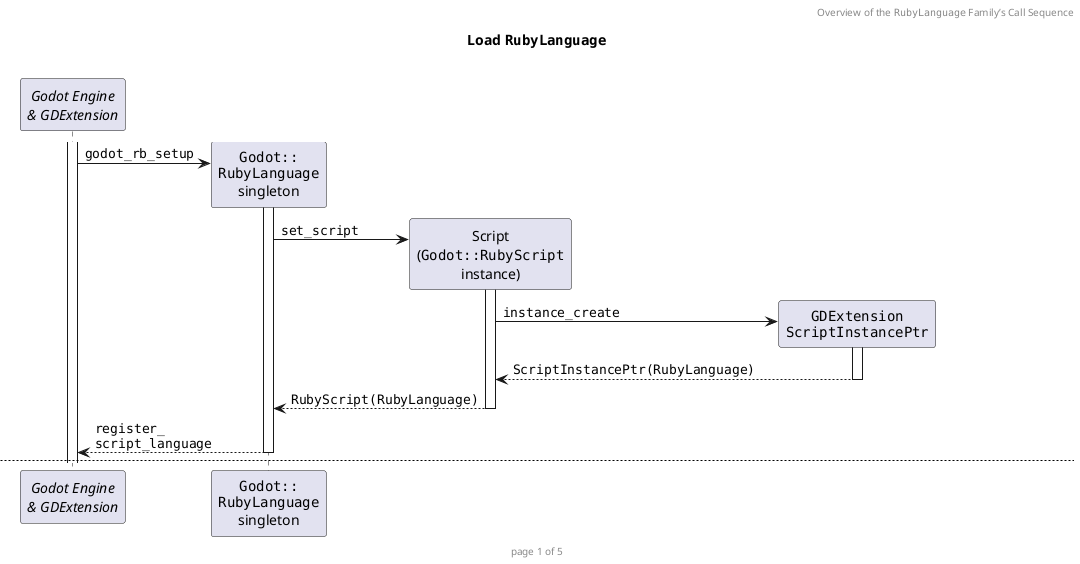 @startuml
autoactivate on
header Overview of the ""RubyLanguage"" Family’s Call Sequence
footer page %page% of %lastpage%

participant godot [
  //Godot Engine//
  //& GDExtension//
]
participant lang [
  ""Godot::""
  ""RubyLanguage""
  singleton
]
participant script [
  Script
  (""Godot::RubyScript""
  instance)
]
participant class [
  ""Godot::Object""
  class
]
participant instance [
  ""GDExtension""
  ""ScriptInstancePtr""
]
participant object [
  ""Godot::Object""
  instance
]

title Load ""RubyLanguage""
activate godot
create lang
godot -> lang: ""godot_rb_setup""
  create script
  lang -> script: ""set_script""
    create instance
    script -> instance: ""instance_create""
    return ""ScriptInstancePtr(RubyLanguage)""
  return ""RubyScript(RubyLanguage)""
return ""register_""\n""script_language""

newpage Load ""script.rb""
godot -> lang: ""create_script""
  create script
  lang -> script: ""initialize""
    script -> godot: ""super""
    return Godot internal ""Object""
      script -> script: ""set_script""
        create instance
        script -> instance: ""instance_create""
        return ""ScriptInstancePtr(RubyScript)""
      return ""RubyScript(RubyScript)""

  return ""self""
return ""Godot::RubyScript""


godot -> script: load
  create class
  script -> class: ""eval""
  return ""self""
return

newpage Instantiate ""MyScript""
godot -> script: ""new""
  script -> class: ""new""
    create object
    class -> object: ""initialize""
      object -> godot: ""super""
      return Blank-slate, script-less ""Godot::Object""
      object -> godot: ""set_script""
        godot -> instance: ""ScriptInstancePtr(RubyScript).instance_create""
          instance -> script: ""instance_create""
            script -> object: Protect from GC
            return
            script -> instance: ""script_instance_create""
            return ""self""
          return ""ScriptInstancePtr(Object)""
        return ""ScriptInstancePtr(Object)""
      return
    return ""self""
  return ""Godot::Object""\ninstance
  return ""Godot::Object"" instance

newpage: Check and Call (existent) ""MyScript#member"" (attribute or method)
godot -> script: ""get_members""
  script -> class: ""#instance_methods""
  return ""Array[Symbol]""
return ""Godot::Array[StringName]""
godot -> instance: call ""member""
  instance -> object: ""::member""
    object -> class: ""#member"" (instance method)
      note left: There’d probably seldom be an eigenclass.
      opt GDScript Interop
        class -> godot: Call GDScript (Godot Engine) method from Ruby
        return ""ret.to_godot""
      end
    return ""ret""
  return ""ret""
return ""ret.to_godot""

newpage Cleanup
note across:\
For Ruby objects, the destruction ❌ means queued for GC mark-and-sweep. \
GDExtension counterparts may be immediately ""free""d.
godot -> instance: ""free""
  instance ->> object: Unlock GC
  return
  destroy object
return
destroy instance
godot -> script: ""free_instance_func""
  script ->> class: Unlock GC
  return
  destroy class
return
destroy script
godot -> godot: ""godot_rb_cleanup""
  godot -> lang!!: ""unregister_""\n""script_language""
return
destroy godot

@enduml
